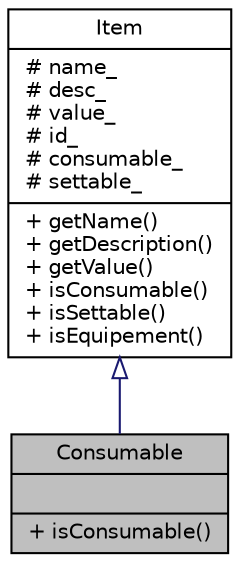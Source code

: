 digraph "Consumable"
{
  edge [fontname="Helvetica",fontsize="10",labelfontname="Helvetica",labelfontsize="10"];
  node [fontname="Helvetica",fontsize="10",shape=record];
  Node1 [label="{Consumable\n||+ isConsumable()\l}",height=0.2,width=0.4,color="black", fillcolor="grey75", style="filled" fontcolor="black"];
  Node2 -> Node1 [dir="back",color="midnightblue",fontsize="10",style="solid",arrowtail="onormal",fontname="Helvetica"];
  Node2 [label="{Item\n|# name_\l# desc_\l# value_\l# id_\l# consumable_\l# settable_\l|+ getName()\l+ getDescription()\l+ getValue()\l+ isConsumable()\l+ isSettable()\l+ isEquipement()\l}",height=0.2,width=0.4,color="black", fillcolor="white", style="filled",URL="$classItem.html"];
}
